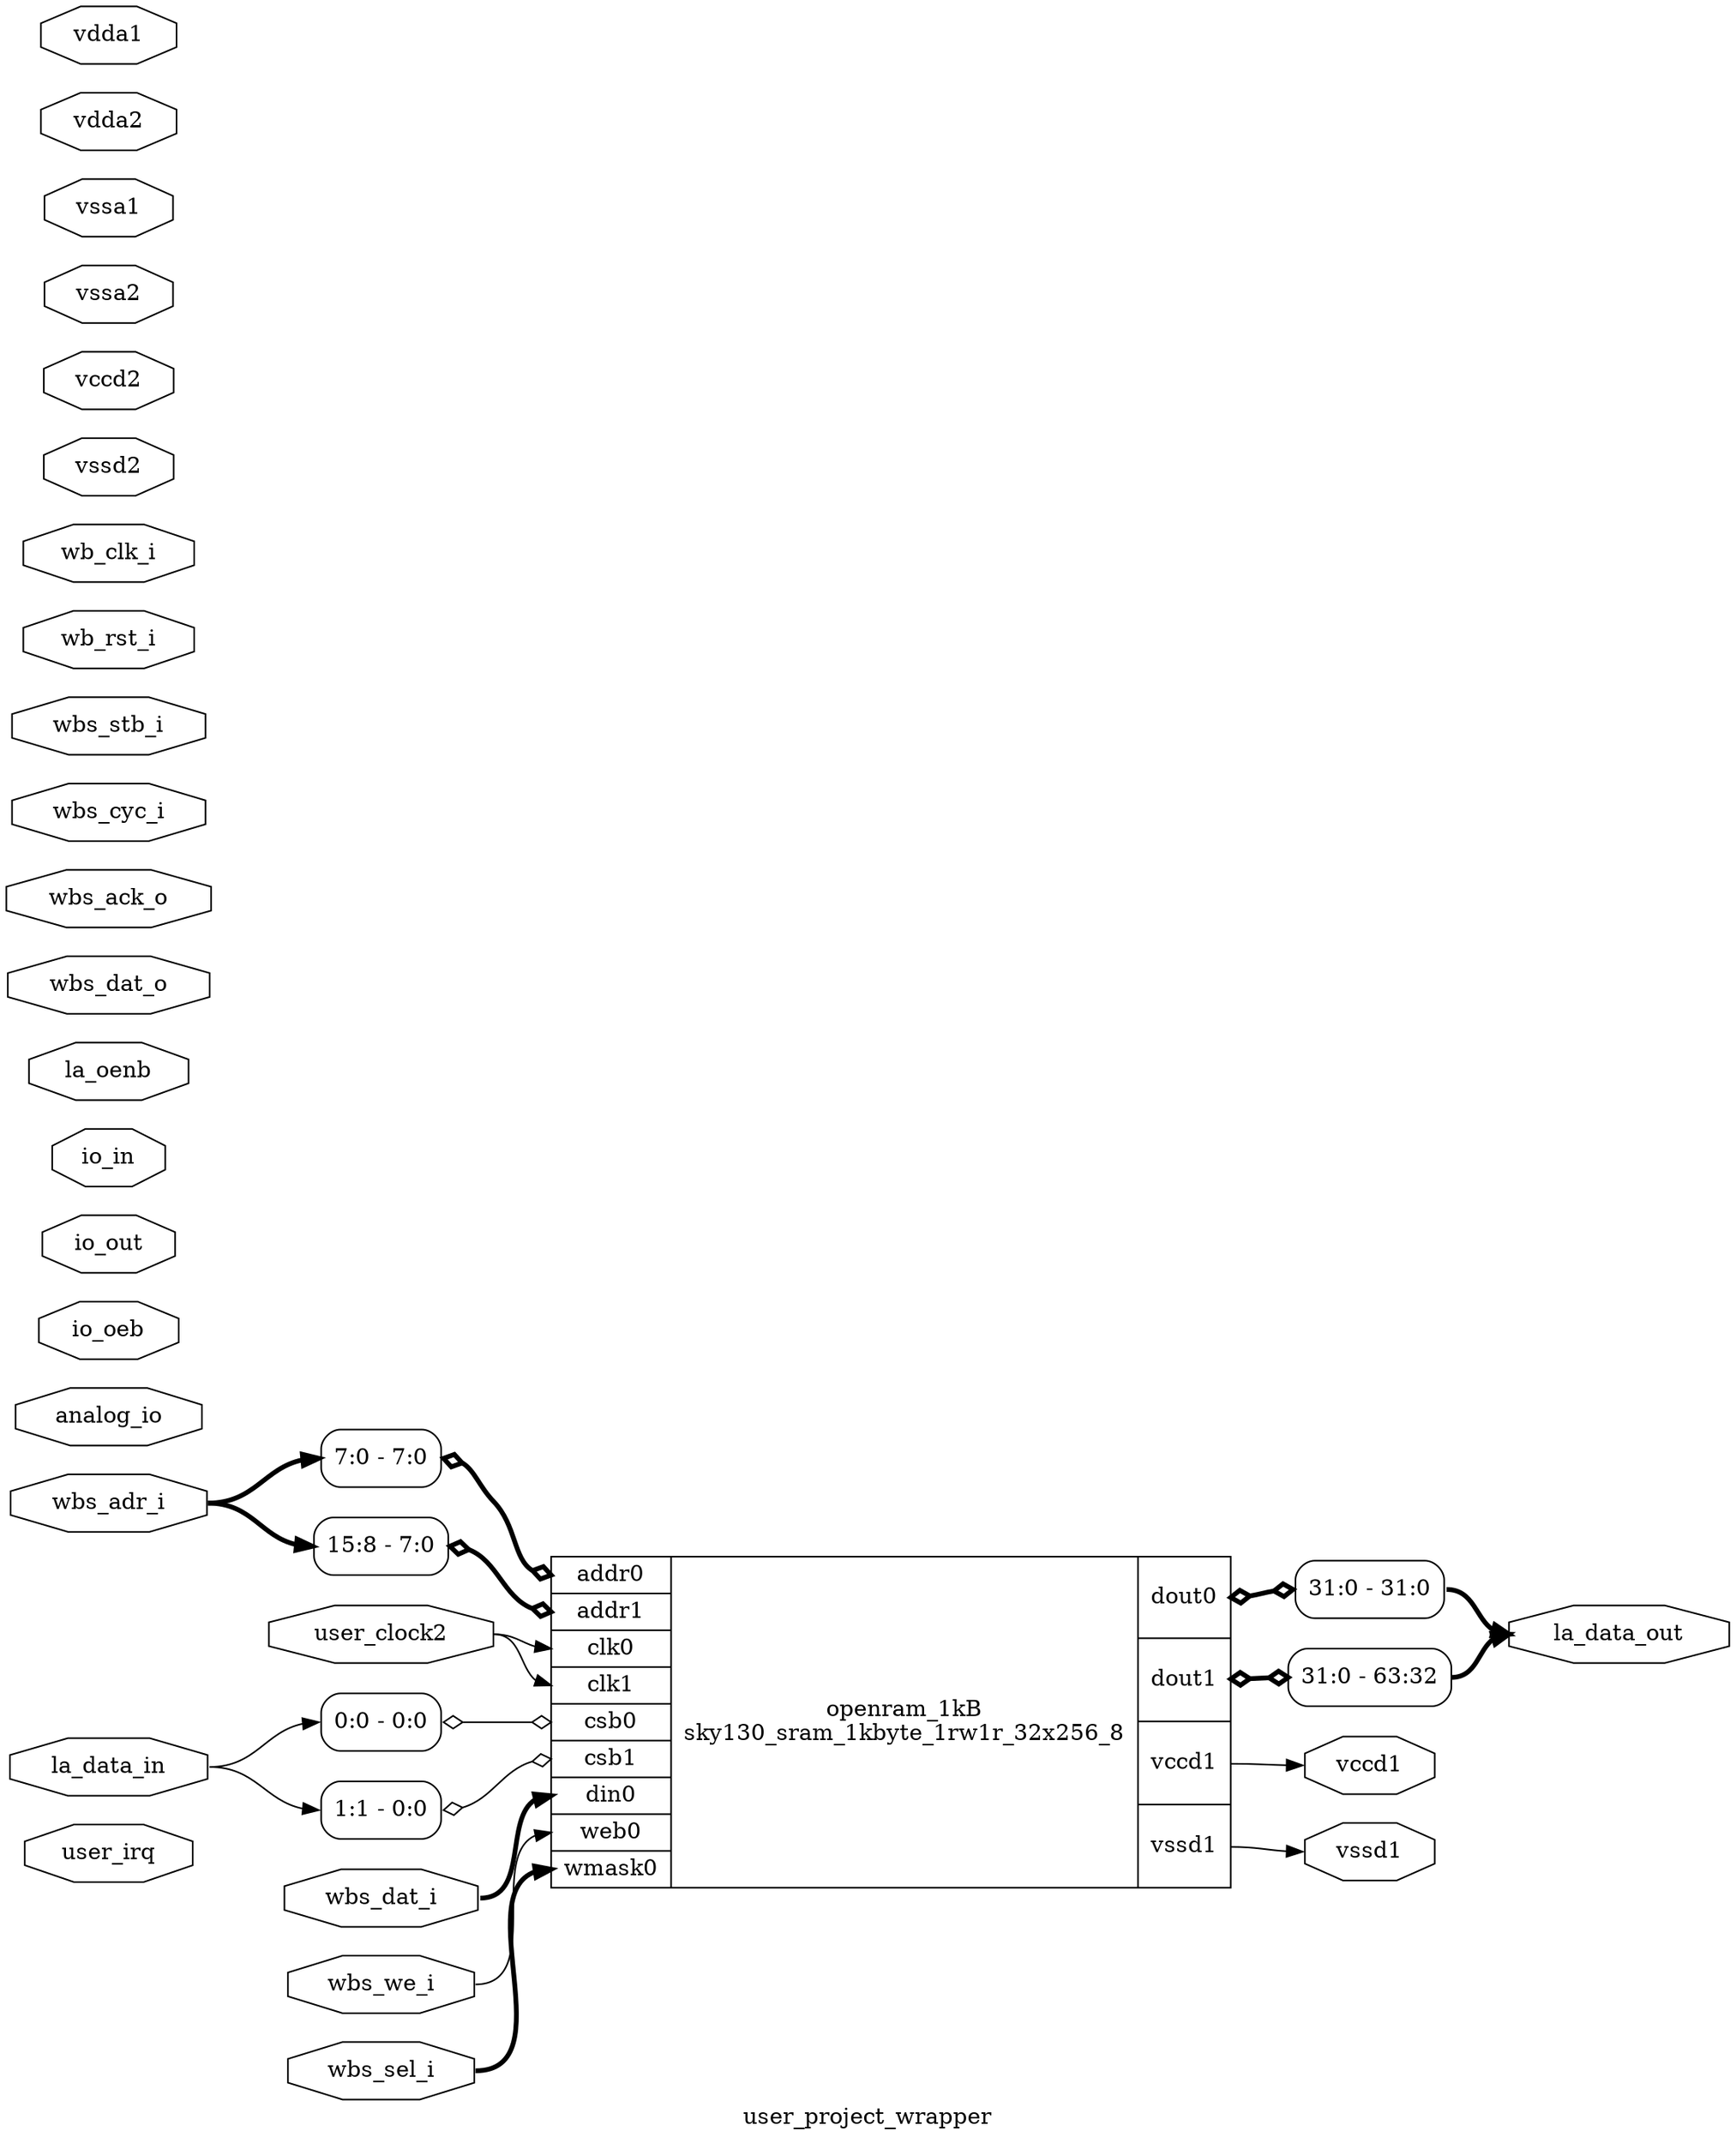 digraph "user_project_wrapper" {
label="user_project_wrapper";
rankdir="LR";
remincross=true;
n1 [ shape=octagon, label="user_irq", color="black", fontcolor="black" ];
n2 [ shape=octagon, label="user_clock2", color="black", fontcolor="black" ];
n3 [ shape=octagon, label="analog_io", color="black", fontcolor="black" ];
n4 [ shape=octagon, label="io_oeb", color="black", fontcolor="black" ];
n5 [ shape=octagon, label="io_out", color="black", fontcolor="black" ];
n6 [ shape=octagon, label="io_in", color="black", fontcolor="black" ];
n7 [ shape=octagon, label="la_oenb", color="black", fontcolor="black" ];
n8 [ shape=octagon, label="la_data_out", color="black", fontcolor="black" ];
n9 [ shape=octagon, label="la_data_in", color="black", fontcolor="black" ];
n10 [ shape=octagon, label="wbs_dat_o", color="black", fontcolor="black" ];
n11 [ shape=octagon, label="wbs_ack_o", color="black", fontcolor="black" ];
n12 [ shape=octagon, label="wbs_adr_i", color="black", fontcolor="black" ];
n13 [ shape=octagon, label="wbs_dat_i", color="black", fontcolor="black" ];
n14 [ shape=octagon, label="wbs_sel_i", color="black", fontcolor="black" ];
n15 [ shape=octagon, label="wbs_we_i", color="black", fontcolor="black" ];
n16 [ shape=octagon, label="wbs_cyc_i", color="black", fontcolor="black" ];
n17 [ shape=octagon, label="wbs_stb_i", color="black", fontcolor="black" ];
n18 [ shape=octagon, label="wb_rst_i", color="black", fontcolor="black" ];
n19 [ shape=octagon, label="wb_clk_i", color="black", fontcolor="black" ];
n20 [ shape=octagon, label="vssd2", color="black", fontcolor="black" ];
n21 [ shape=octagon, label="vssd1", color="black", fontcolor="black" ];
n22 [ shape=octagon, label="vccd2", color="black", fontcolor="black" ];
n23 [ shape=octagon, label="vccd1", color="black", fontcolor="black" ];
n24 [ shape=octagon, label="vssa2", color="black", fontcolor="black" ];
n25 [ shape=octagon, label="vssa1", color="black", fontcolor="black" ];
n26 [ shape=octagon, label="vdda2", color="black", fontcolor="black" ];
n27 [ shape=octagon, label="vdda1", color="black", fontcolor="black" ];
c39 [ shape=record, label="{{<p28> addr0|<p29> addr1|<p30> clk0|<p31> clk1|<p32> csb0|<p33> csb1|<p34> din0|<p35> web0|<p36> wmask0}|openram_1kB\nsky130_sram_1kbyte_1rw1r_32x256_8|{<p37> dout0|<p38> dout1|<p23> vccd1|<p21> vssd1}}" ];
x0 [ shape=record, style=rounded, label="<s0> 31:0 - 63:32 " ];
c39:p38:e -> x0:w [arrowhead=odiamond, arrowtail=odiamond, dir=both, color="black", style="setlinewidth(3)", label=""];
x1 [ shape=record, style=rounded, label="<s0> 15:8 - 7:0 " ];
x1:e -> c39:p29:w [arrowhead=odiamond, arrowtail=odiamond, dir=both, color="black", style="setlinewidth(3)", label=""];
x2 [ shape=record, style=rounded, label="<s0> 1:1 - 0:0 " ];
x2:e -> c39:p33:w [arrowhead=odiamond, arrowtail=odiamond, dir=both, color="black", label=""];
x3 [ shape=record, style=rounded, label="<s0> 31:0 - 31:0 " ];
c39:p37:e -> x3:w [arrowhead=odiamond, arrowtail=odiamond, dir=both, color="black", style="setlinewidth(3)", label=""];
x4 [ shape=record, style=rounded, label="<s0> 7:0 - 7:0 " ];
x4:e -> c39:p28:w [arrowhead=odiamond, arrowtail=odiamond, dir=both, color="black", style="setlinewidth(3)", label=""];
x5 [ shape=record, style=rounded, label="<s0> 0:0 - 0:0 " ];
x5:e -> c39:p32:w [arrowhead=odiamond, arrowtail=odiamond, dir=both, color="black", label=""];
n12:e -> x1:s0:w [color="black", style="setlinewidth(3)", label=""];
n12:e -> x4:s0:w [color="black", style="setlinewidth(3)", label=""];
n13:e -> c39:p34:w [color="black", style="setlinewidth(3)", label=""];
n14:e -> c39:p36:w [color="black", style="setlinewidth(3)", label=""];
n15:e -> c39:p35:w [color="black", label=""];
n2:e -> c39:p30:w [color="black", label=""];
n2:e -> c39:p31:w [color="black", label=""];
c39:p21:e -> n21:w [color="black", label=""];
c39:p23:e -> n23:w [color="black", label=""];
x0:s0:e -> n8:w [color="black", style="setlinewidth(3)", label=""];
x3:s0:e -> n8:w [color="black", style="setlinewidth(3)", label=""];
n9:e -> x2:s0:w [color="black", label=""];
n9:e -> x5:s0:w [color="black", label=""];
}
